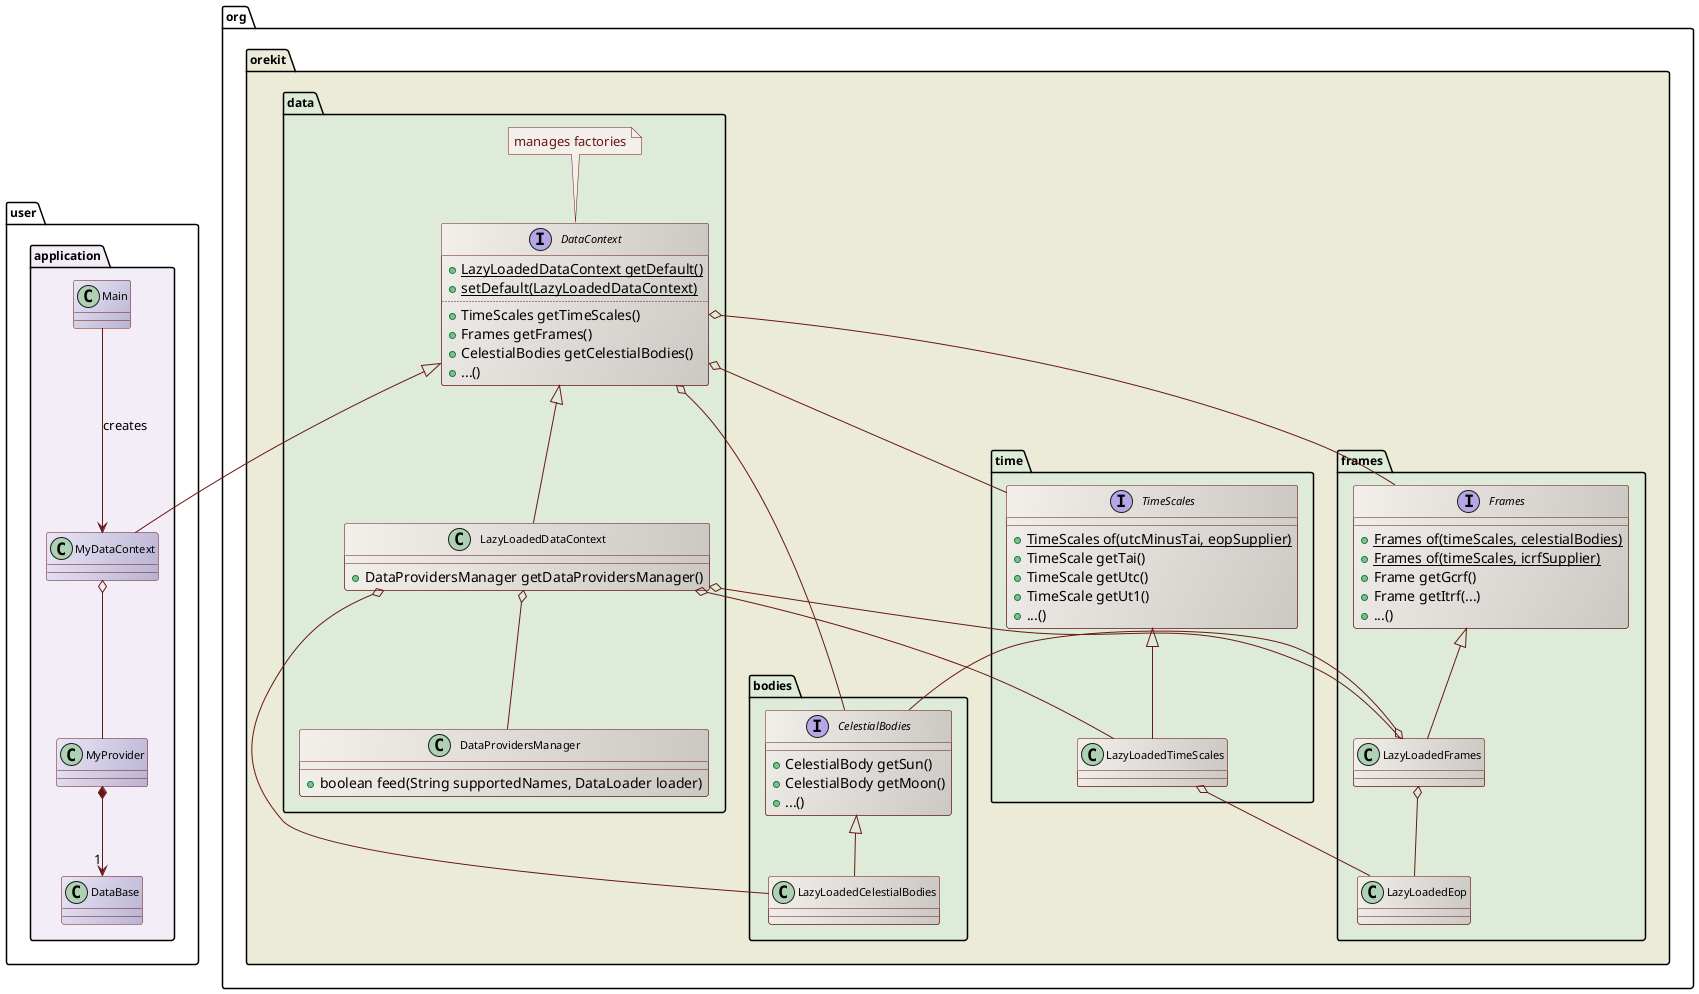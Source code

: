 ' Copyright 2002-2020 CS GROUP
' Licensed to CS GROUP (CS) under one or more
' contributor license agreements.  See the NOTICE file distributed with
' this work for additional information regarding copyright ownership.
' CS licenses this file to You under the Apache License, Version 2.0
' (the "License"); you may not use this file except in compliance with
' the License.  You may obtain a copy of the License at
'
'   http://www.apache.org/licenses/LICENSE-2.0
'
' Unless required by applicable law or agreed to in writing, software
' distributed under the License is distributed on an "AS IS" BASIS,
' WITHOUT WARRANTIES OR CONDITIONS OF ANY KIND, either express or implied.
' See the License for the specific language governing permissions and
' limitations under the License.
 
@startuml

  skinparam svek                  true
  skinparam ClassBackgroundColor  #F3EFEB/CCC9C5
  skinparam ClassArrowColor       #691616
  skinparam ClassBorderColor      #691616
  skinparam NoteBackgroundColor   #F3EFEB
  skinparam NoteBorderColor       #691616
  skinparam NoteFontColor         #691616
  skinparam ClassFontSize         11
  skinparam PackageFontSize       12

  package org.orekit #ECEBD8 {

    package data #DDEBD8 {

      interface DataContext {
        + {static} LazyLoadedDataContext getDefault()
        + {static} setDefault(LazyLoadedDataContext)
        ..
        +TimeScales getTimeScales()
        +Frames getFrames()
        +CelestialBodies getCelestialBodies()
        +...()
      }
      note top
        manages factories
      end note

      class LazyLoadedDataContext {
        +DataProvidersManager getDataProvidersManager()
      }

      class DataProvidersManager {
        +boolean feed(String supportedNames, DataLoader loader)
      }

      LazyLoadedDataContext o--  DataProvidersManager
      DataContext           <|-- LazyLoadedDataContext

    }

    package time #DDEBD8 {
      interface TimeScales {
        {static} +TimeScales of(utcMinusTai, eopSupplier)
        +TimeScale getTai()
        +TimeScale getUtc()
        +TimeScale getUt1()
        +...()
      }

      DataContext o-- TimeScales

      class LazyLoadedTimeScales

      TimeScales            <|-- LazyLoadedTimeScales
      LazyLoadedDataContext o--  LazyLoadedTimeScales

    }

    package bodies #DDEBD8 {
      interface CelestialBodies{
        +CelestialBody getSun()
        +CelestialBody getMoon()
        +...()
      }

      class LazyLoadedCelestialBodies

      DataContext           o--  CelestialBodies
      CelestialBodies       <|-- LazyLoadedCelestialBodies
      LazyLoadedDataContext o--  LazyLoadedCelestialBodies

    }

    package frames #DDEBD8 {

      interface Frames {
        {static} +Frames of(timeScales, celestialBodies)
        {static} +Frames of(timeScales, icrfSupplier)
        +Frame getGcrf()
        +Frame getItrf(...)
        +...()
      }

      class LazyLoadedFrames

      class LazyLoadedEop
 
      DataContext           o--      Frames
      Frames                <|--     LazyLoadedFrames
      LazyLoadedTimeScales  o--      LazyLoadedEop
      LazyLoadedFrames      o--      LazyLoadedEop
      LazyLoadedFrames      o-right- CelestialBodies
      LazyLoadedDataContext o--      LazyLoadedFrames 

    }

  }

  package user.application #F3EDF7 {
    class MyDataContext #EAE6F7/B9B3D2
    class MyProvider    #EAE6F7/B9B3D2
    class DataBase      #EAE6F7/B9B3D2
    class Main          #EAE6F7/B9B3D2
    DataContext   <|--     MyDataContext
    MyDataContext o--      MyProvider
    Main          -->      MyDataContext : creates
    MyProvider    *--> "1" DataBase
  }

@enduml
